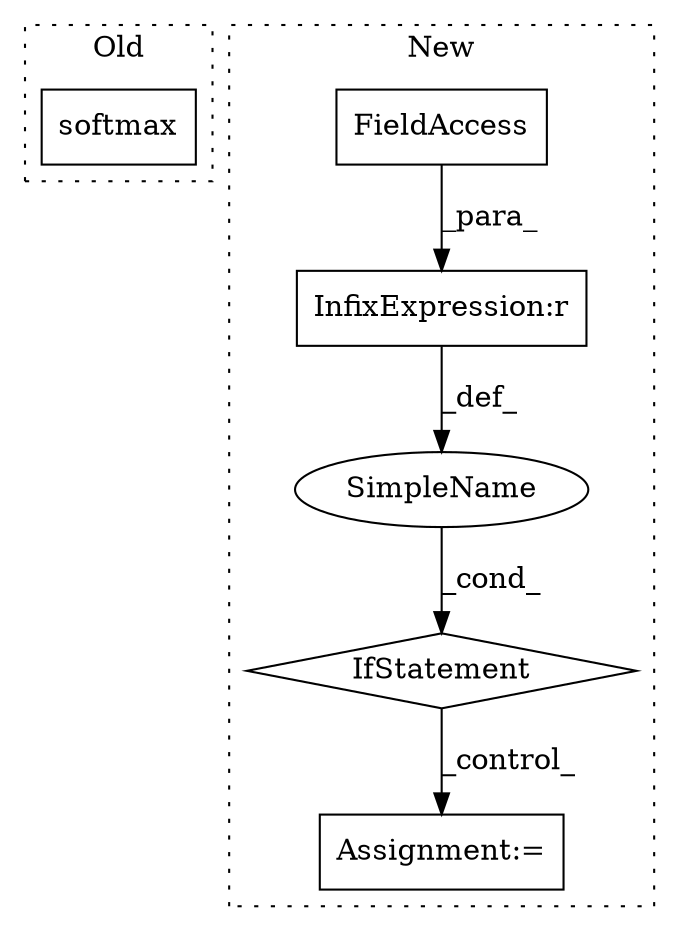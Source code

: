 digraph G {
subgraph cluster0 {
1 [label="softmax" a="32" s="4288,4302" l="8,1" shape="box"];
label = "Old";
style="dotted";
}
subgraph cluster1 {
2 [label="IfStatement" a="25" s="3161,3181" l="4,2" shape="diamond"];
3 [label="InfixExpression:r" a="27" s="3173" l="4" shape="box"];
4 [label="FieldAccess" a="22" s="3165" l="8" shape="box"];
5 [label="SimpleName" a="42" s="" l="" shape="ellipse"];
6 [label="Assignment:=" a="7" s="3356" l="1" shape="box"];
label = "New";
style="dotted";
}
2 -> 6 [label="_control_"];
3 -> 5 [label="_def_"];
4 -> 3 [label="_para_"];
5 -> 2 [label="_cond_"];
}